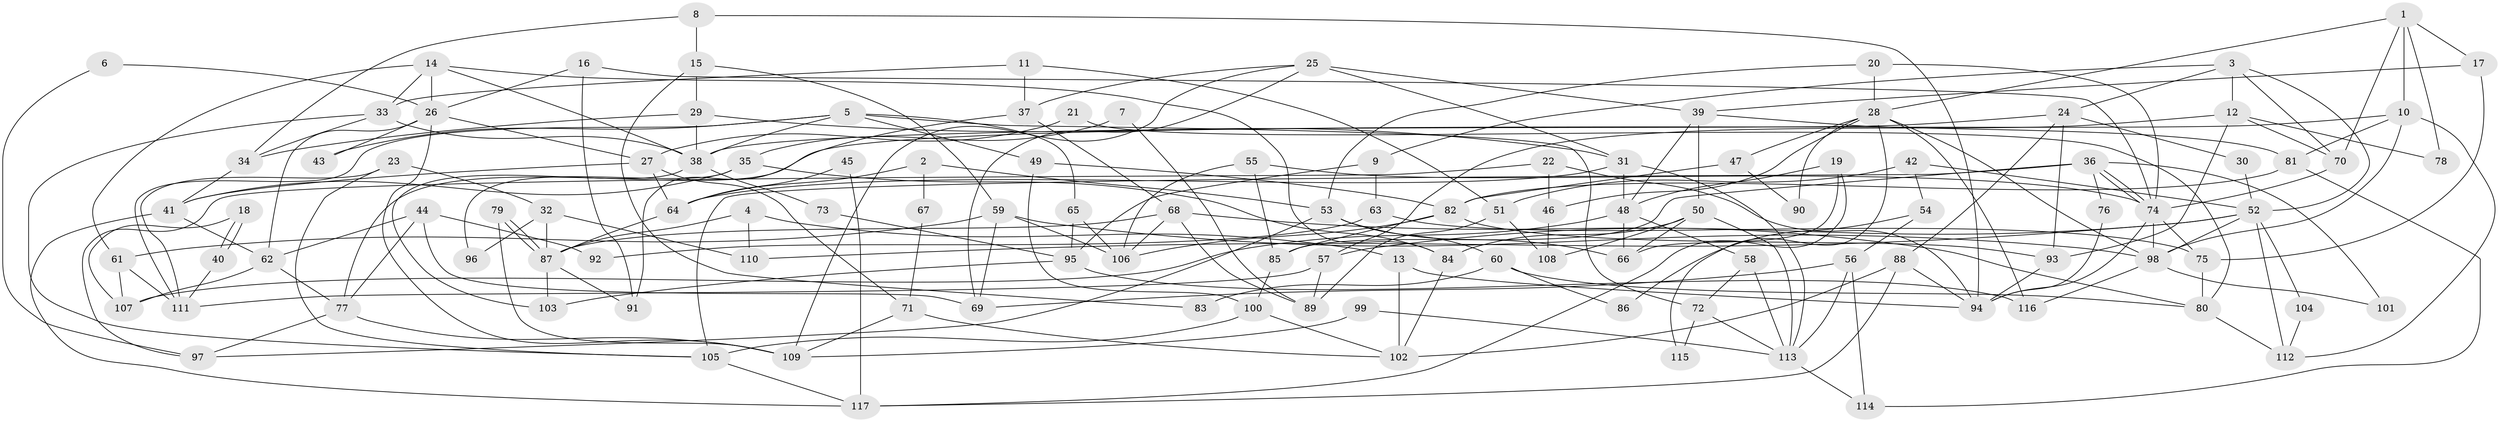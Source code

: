 // coarse degree distribution, {5: 0.16049382716049382, 3: 0.16049382716049382, 11: 0.012345679012345678, 4: 0.18518518518518517, 6: 0.06172839506172839, 2: 0.16049382716049382, 8: 0.037037037037037035, 7: 0.1728395061728395, 9: 0.037037037037037035, 10: 0.012345679012345678}
// Generated by graph-tools (version 1.1) at 2025/24/03/03/25 07:24:00]
// undirected, 117 vertices, 234 edges
graph export_dot {
graph [start="1"]
  node [color=gray90,style=filled];
  1;
  2;
  3;
  4;
  5;
  6;
  7;
  8;
  9;
  10;
  11;
  12;
  13;
  14;
  15;
  16;
  17;
  18;
  19;
  20;
  21;
  22;
  23;
  24;
  25;
  26;
  27;
  28;
  29;
  30;
  31;
  32;
  33;
  34;
  35;
  36;
  37;
  38;
  39;
  40;
  41;
  42;
  43;
  44;
  45;
  46;
  47;
  48;
  49;
  50;
  51;
  52;
  53;
  54;
  55;
  56;
  57;
  58;
  59;
  60;
  61;
  62;
  63;
  64;
  65;
  66;
  67;
  68;
  69;
  70;
  71;
  72;
  73;
  74;
  75;
  76;
  77;
  78;
  79;
  80;
  81;
  82;
  83;
  84;
  85;
  86;
  87;
  88;
  89;
  90;
  91;
  92;
  93;
  94;
  95;
  96;
  97;
  98;
  99;
  100;
  101;
  102;
  103;
  104;
  105;
  106;
  107;
  108;
  109;
  110;
  111;
  112;
  113;
  114;
  115;
  116;
  117;
  1 -- 10;
  1 -- 17;
  1 -- 28;
  1 -- 70;
  1 -- 78;
  2 -- 64;
  2 -- 53;
  2 -- 67;
  3 -- 70;
  3 -- 12;
  3 -- 9;
  3 -- 24;
  3 -- 52;
  4 -- 87;
  4 -- 13;
  4 -- 110;
  5 -- 111;
  5 -- 38;
  5 -- 43;
  5 -- 49;
  5 -- 65;
  5 -- 72;
  6 -- 97;
  6 -- 26;
  7 -- 89;
  7 -- 35;
  8 -- 15;
  8 -- 94;
  8 -- 34;
  9 -- 95;
  9 -- 63;
  10 -- 81;
  10 -- 98;
  10 -- 77;
  10 -- 112;
  11 -- 37;
  11 -- 33;
  11 -- 51;
  12 -- 70;
  12 -- 93;
  12 -- 57;
  12 -- 78;
  13 -- 102;
  13 -- 94;
  14 -- 61;
  14 -- 33;
  14 -- 26;
  14 -- 38;
  14 -- 84;
  15 -- 59;
  15 -- 29;
  15 -- 83;
  16 -- 26;
  16 -- 74;
  16 -- 91;
  17 -- 39;
  17 -- 75;
  18 -- 40;
  18 -- 40;
  18 -- 107;
  19 -- 117;
  19 -- 48;
  19 -- 66;
  20 -- 74;
  20 -- 28;
  20 -- 53;
  21 -- 80;
  21 -- 27;
  22 -- 97;
  22 -- 94;
  22 -- 46;
  23 -- 32;
  23 -- 105;
  23 -- 111;
  24 -- 38;
  24 -- 30;
  24 -- 88;
  24 -- 93;
  25 -- 109;
  25 -- 39;
  25 -- 31;
  25 -- 37;
  25 -- 69;
  26 -- 62;
  26 -- 27;
  26 -- 43;
  26 -- 109;
  27 -- 71;
  27 -- 41;
  27 -- 64;
  28 -- 116;
  28 -- 46;
  28 -- 47;
  28 -- 90;
  28 -- 98;
  28 -- 115;
  29 -- 34;
  29 -- 31;
  29 -- 38;
  30 -- 52;
  31 -- 64;
  31 -- 48;
  31 -- 113;
  32 -- 87;
  32 -- 110;
  32 -- 96;
  33 -- 105;
  33 -- 38;
  33 -- 34;
  34 -- 41;
  35 -- 84;
  35 -- 41;
  35 -- 96;
  36 -- 85;
  36 -- 74;
  36 -- 74;
  36 -- 76;
  36 -- 101;
  36 -- 105;
  37 -- 91;
  37 -- 68;
  38 -- 73;
  38 -- 103;
  39 -- 50;
  39 -- 81;
  39 -- 48;
  40 -- 111;
  41 -- 62;
  41 -- 117;
  42 -- 52;
  42 -- 51;
  42 -- 54;
  44 -- 77;
  44 -- 62;
  44 -- 69;
  44 -- 92;
  45 -- 64;
  45 -- 117;
  46 -- 108;
  47 -- 82;
  47 -- 90;
  48 -- 58;
  48 -- 66;
  48 -- 107;
  49 -- 82;
  49 -- 100;
  50 -- 66;
  50 -- 113;
  50 -- 84;
  50 -- 108;
  51 -- 108;
  51 -- 89;
  52 -- 57;
  52 -- 98;
  52 -- 104;
  52 -- 110;
  52 -- 112;
  53 -- 66;
  53 -- 60;
  53 -- 97;
  54 -- 56;
  54 -- 86;
  55 -- 85;
  55 -- 74;
  55 -- 106;
  56 -- 69;
  56 -- 113;
  56 -- 114;
  57 -- 89;
  57 -- 111;
  58 -- 113;
  58 -- 72;
  59 -- 69;
  59 -- 98;
  59 -- 61;
  59 -- 106;
  60 -- 80;
  60 -- 83;
  60 -- 86;
  61 -- 111;
  61 -- 107;
  62 -- 107;
  62 -- 77;
  63 -- 75;
  63 -- 92;
  64 -- 87;
  65 -- 106;
  65 -- 95;
  67 -- 71;
  68 -- 106;
  68 -- 80;
  68 -- 87;
  68 -- 89;
  70 -- 74;
  71 -- 102;
  71 -- 109;
  72 -- 113;
  72 -- 115;
  73 -- 95;
  74 -- 98;
  74 -- 75;
  74 -- 94;
  75 -- 80;
  76 -- 94;
  77 -- 97;
  77 -- 109;
  79 -- 87;
  79 -- 87;
  79 -- 109;
  80 -- 112;
  81 -- 114;
  81 -- 82;
  82 -- 106;
  82 -- 93;
  82 -- 85;
  84 -- 102;
  85 -- 100;
  87 -- 91;
  87 -- 103;
  88 -- 117;
  88 -- 94;
  88 -- 102;
  93 -- 94;
  95 -- 103;
  95 -- 116;
  98 -- 101;
  98 -- 116;
  99 -- 109;
  99 -- 113;
  100 -- 102;
  100 -- 105;
  104 -- 112;
  105 -- 117;
  113 -- 114;
}
